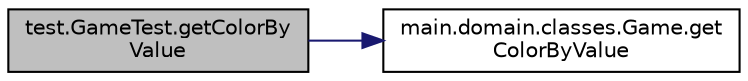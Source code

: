 digraph "test.GameTest.getColorByValue"
{
 // INTERACTIVE_SVG=YES
 // LATEX_PDF_SIZE
  edge [fontname="Helvetica",fontsize="10",labelfontname="Helvetica",labelfontsize="10"];
  node [fontname="Helvetica",fontsize="10",shape=record];
  rankdir="LR";
  Node1 [label="test.GameTest.getColorBy\lValue",height=0.2,width=0.4,color="black", fillcolor="grey75", style="filled", fontcolor="black",tooltip=" "];
  Node1 -> Node2 [color="midnightblue",fontsize="10",style="solid",fontname="Helvetica"];
  Node2 [label="main.domain.classes.Game.get\lColorByValue",height=0.2,width=0.4,color="black", fillcolor="white", style="filled",URL="$classmain_1_1domain_1_1classes_1_1Game.html#a0239630e842f84505216df64a7748205",tooltip=" "];
}
